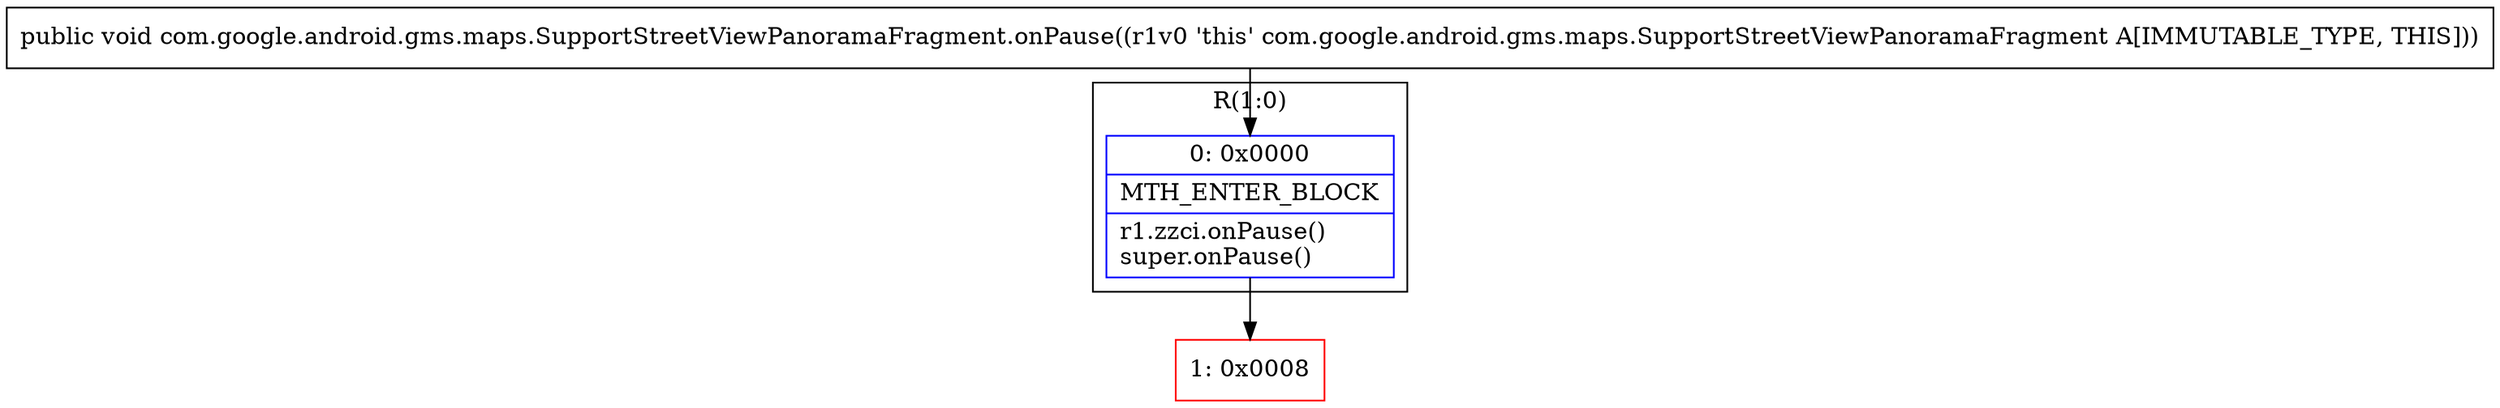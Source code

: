 digraph "CFG forcom.google.android.gms.maps.SupportStreetViewPanoramaFragment.onPause()V" {
subgraph cluster_Region_514811342 {
label = "R(1:0)";
node [shape=record,color=blue];
Node_0 [shape=record,label="{0\:\ 0x0000|MTH_ENTER_BLOCK\l|r1.zzci.onPause()\lsuper.onPause()\l}"];
}
Node_1 [shape=record,color=red,label="{1\:\ 0x0008}"];
MethodNode[shape=record,label="{public void com.google.android.gms.maps.SupportStreetViewPanoramaFragment.onPause((r1v0 'this' com.google.android.gms.maps.SupportStreetViewPanoramaFragment A[IMMUTABLE_TYPE, THIS])) }"];
MethodNode -> Node_0;
Node_0 -> Node_1;
}

